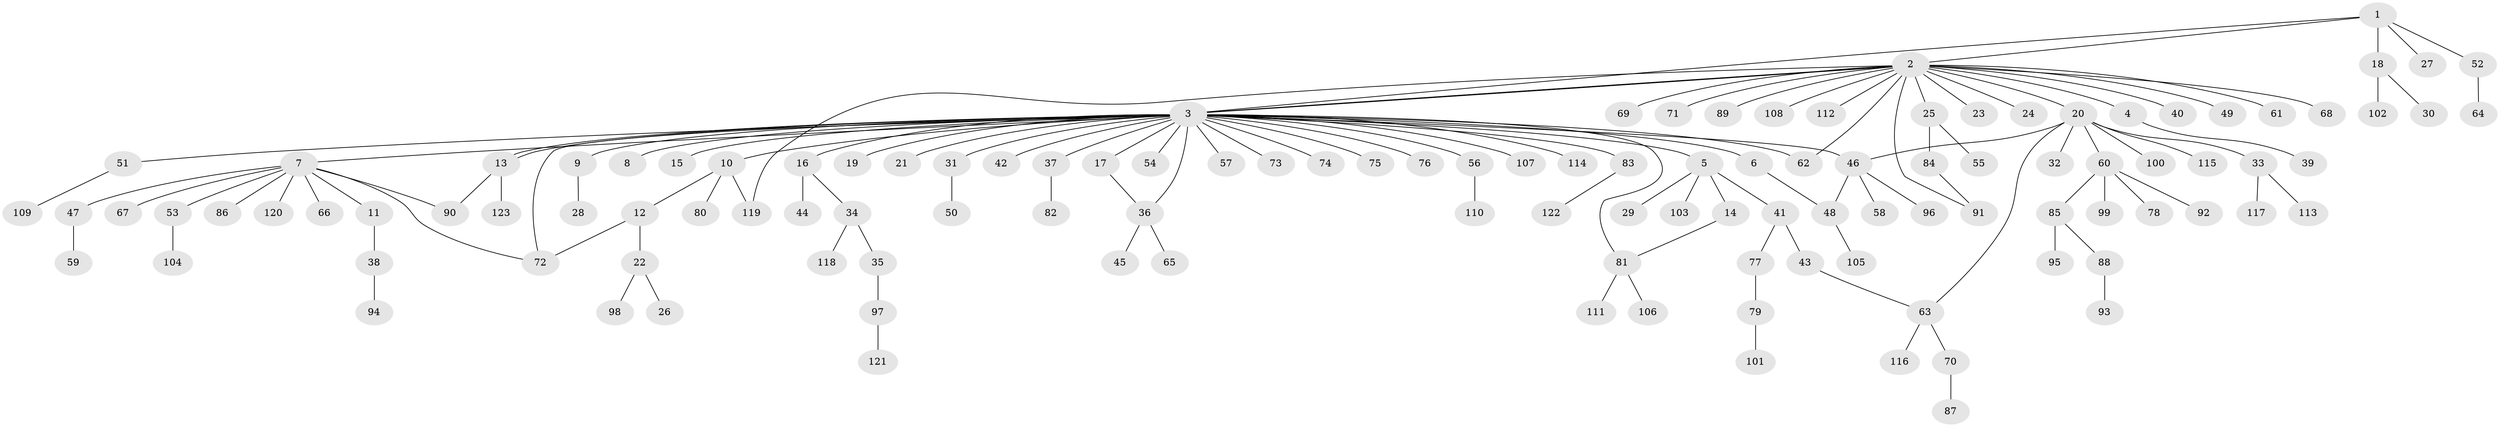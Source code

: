 // Generated by graph-tools (version 1.1) at 2025/14/03/09/25 04:14:26]
// undirected, 123 vertices, 136 edges
graph export_dot {
graph [start="1"]
  node [color=gray90,style=filled];
  1;
  2;
  3;
  4;
  5;
  6;
  7;
  8;
  9;
  10;
  11;
  12;
  13;
  14;
  15;
  16;
  17;
  18;
  19;
  20;
  21;
  22;
  23;
  24;
  25;
  26;
  27;
  28;
  29;
  30;
  31;
  32;
  33;
  34;
  35;
  36;
  37;
  38;
  39;
  40;
  41;
  42;
  43;
  44;
  45;
  46;
  47;
  48;
  49;
  50;
  51;
  52;
  53;
  54;
  55;
  56;
  57;
  58;
  59;
  60;
  61;
  62;
  63;
  64;
  65;
  66;
  67;
  68;
  69;
  70;
  71;
  72;
  73;
  74;
  75;
  76;
  77;
  78;
  79;
  80;
  81;
  82;
  83;
  84;
  85;
  86;
  87;
  88;
  89;
  90;
  91;
  92;
  93;
  94;
  95;
  96;
  97;
  98;
  99;
  100;
  101;
  102;
  103;
  104;
  105;
  106;
  107;
  108;
  109;
  110;
  111;
  112;
  113;
  114;
  115;
  116;
  117;
  118;
  119;
  120;
  121;
  122;
  123;
  1 -- 2;
  1 -- 3;
  1 -- 18;
  1 -- 27;
  1 -- 52;
  2 -- 3;
  2 -- 3;
  2 -- 4;
  2 -- 20;
  2 -- 23;
  2 -- 24;
  2 -- 25;
  2 -- 40;
  2 -- 49;
  2 -- 61;
  2 -- 62;
  2 -- 68;
  2 -- 69;
  2 -- 71;
  2 -- 89;
  2 -- 91;
  2 -- 108;
  2 -- 112;
  2 -- 119;
  3 -- 5;
  3 -- 6;
  3 -- 7;
  3 -- 8;
  3 -- 9;
  3 -- 10;
  3 -- 13;
  3 -- 13;
  3 -- 15;
  3 -- 16;
  3 -- 17;
  3 -- 19;
  3 -- 21;
  3 -- 31;
  3 -- 36;
  3 -- 37;
  3 -- 42;
  3 -- 46;
  3 -- 51;
  3 -- 54;
  3 -- 56;
  3 -- 57;
  3 -- 62;
  3 -- 72;
  3 -- 73;
  3 -- 74;
  3 -- 75;
  3 -- 76;
  3 -- 81;
  3 -- 83;
  3 -- 107;
  3 -- 114;
  4 -- 39;
  5 -- 14;
  5 -- 29;
  5 -- 41;
  5 -- 103;
  6 -- 48;
  7 -- 11;
  7 -- 47;
  7 -- 53;
  7 -- 66;
  7 -- 67;
  7 -- 72;
  7 -- 86;
  7 -- 90;
  7 -- 120;
  9 -- 28;
  10 -- 12;
  10 -- 80;
  10 -- 119;
  11 -- 38;
  12 -- 22;
  12 -- 72;
  13 -- 90;
  13 -- 123;
  14 -- 81;
  16 -- 34;
  16 -- 44;
  17 -- 36;
  18 -- 30;
  18 -- 102;
  20 -- 32;
  20 -- 33;
  20 -- 46;
  20 -- 60;
  20 -- 63;
  20 -- 100;
  20 -- 115;
  22 -- 26;
  22 -- 98;
  25 -- 55;
  25 -- 84;
  31 -- 50;
  33 -- 113;
  33 -- 117;
  34 -- 35;
  34 -- 118;
  35 -- 97;
  36 -- 45;
  36 -- 65;
  37 -- 82;
  38 -- 94;
  41 -- 43;
  41 -- 77;
  43 -- 63;
  46 -- 48;
  46 -- 58;
  46 -- 96;
  47 -- 59;
  48 -- 105;
  51 -- 109;
  52 -- 64;
  53 -- 104;
  56 -- 110;
  60 -- 78;
  60 -- 85;
  60 -- 92;
  60 -- 99;
  63 -- 70;
  63 -- 116;
  70 -- 87;
  77 -- 79;
  79 -- 101;
  81 -- 106;
  81 -- 111;
  83 -- 122;
  84 -- 91;
  85 -- 88;
  85 -- 95;
  88 -- 93;
  97 -- 121;
}

